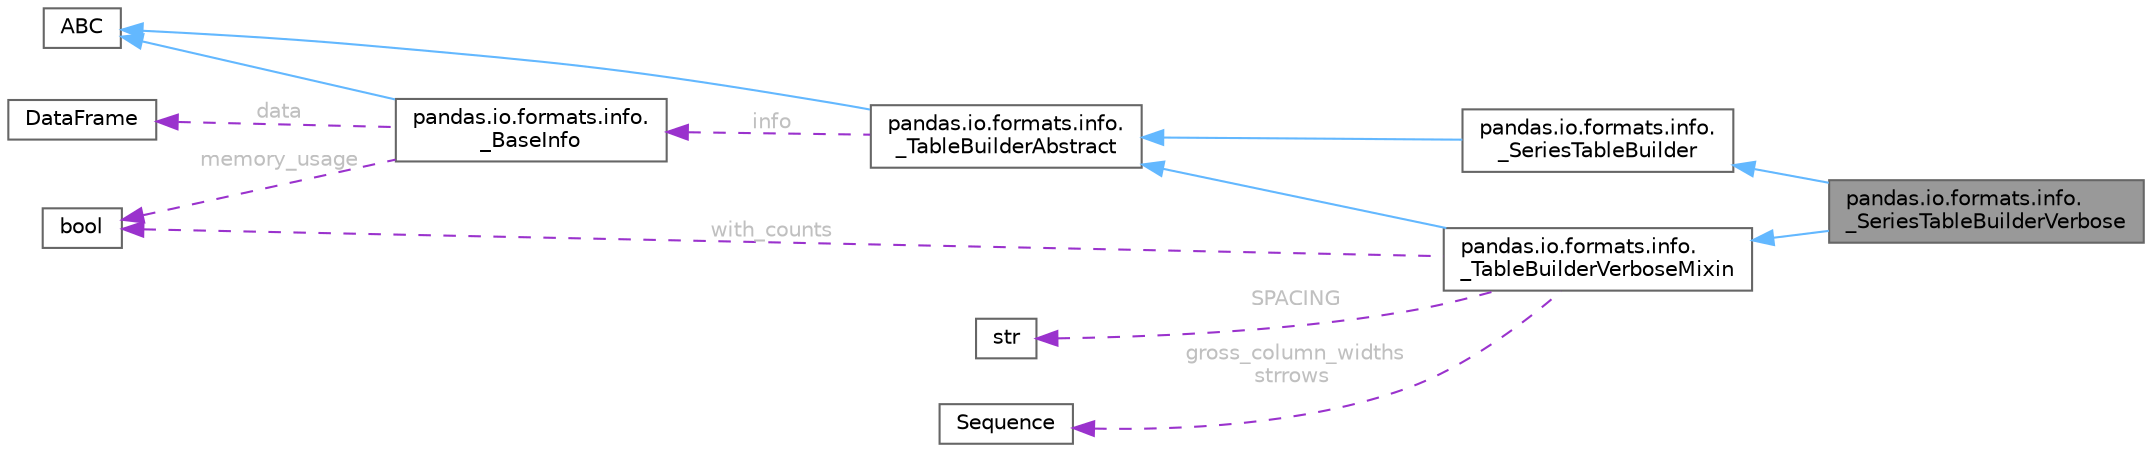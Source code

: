 digraph "pandas.io.formats.info._SeriesTableBuilderVerbose"
{
 // LATEX_PDF_SIZE
  bgcolor="transparent";
  edge [fontname=Helvetica,fontsize=10,labelfontname=Helvetica,labelfontsize=10];
  node [fontname=Helvetica,fontsize=10,shape=box,height=0.2,width=0.4];
  rankdir="LR";
  Node1 [id="Node000001",label="pandas.io.formats.info.\l_SeriesTableBuilderVerbose",height=0.2,width=0.4,color="gray40", fillcolor="grey60", style="filled", fontcolor="black",tooltip=" "];
  Node2 -> Node1 [id="edge13_Node000001_Node000002",dir="back",color="steelblue1",style="solid",tooltip=" "];
  Node2 [id="Node000002",label="pandas.io.formats.info.\l_SeriesTableBuilder",height=0.2,width=0.4,color="gray40", fillcolor="white", style="filled",URL="$classpandas_1_1io_1_1formats_1_1info_1_1__SeriesTableBuilder.html",tooltip=" "];
  Node3 -> Node2 [id="edge14_Node000002_Node000003",dir="back",color="steelblue1",style="solid",tooltip=" "];
  Node3 [id="Node000003",label="pandas.io.formats.info.\l_TableBuilderAbstract",height=0.2,width=0.4,color="gray40", fillcolor="white", style="filled",URL="$classpandas_1_1io_1_1formats_1_1info_1_1__TableBuilderAbstract.html",tooltip=" "];
  Node4 -> Node3 [id="edge15_Node000003_Node000004",dir="back",color="steelblue1",style="solid",tooltip=" "];
  Node4 [id="Node000004",label="ABC",height=0.2,width=0.4,color="gray40", fillcolor="white", style="filled",tooltip=" "];
  Node5 -> Node3 [id="edge16_Node000003_Node000005",dir="back",color="darkorchid3",style="dashed",tooltip=" ",label=" info",fontcolor="grey" ];
  Node5 [id="Node000005",label="pandas.io.formats.info.\l_BaseInfo",height=0.2,width=0.4,color="gray40", fillcolor="white", style="filled",URL="$classpandas_1_1io_1_1formats_1_1info_1_1__BaseInfo.html",tooltip=" "];
  Node4 -> Node5 [id="edge17_Node000005_Node000004",dir="back",color="steelblue1",style="solid",tooltip=" "];
  Node6 -> Node5 [id="edge18_Node000005_Node000006",dir="back",color="darkorchid3",style="dashed",tooltip=" ",label=" data",fontcolor="grey" ];
  Node6 [id="Node000006",label="DataFrame",height=0.2,width=0.4,color="gray40", fillcolor="white", style="filled",tooltip=" "];
  Node7 -> Node5 [id="edge19_Node000005_Node000007",dir="back",color="darkorchid3",style="dashed",tooltip=" ",label=" memory_usage",fontcolor="grey" ];
  Node7 [id="Node000007",label="bool",height=0.2,width=0.4,color="gray40", fillcolor="white", style="filled",tooltip=" "];
  Node8 -> Node1 [id="edge20_Node000001_Node000008",dir="back",color="steelblue1",style="solid",tooltip=" "];
  Node8 [id="Node000008",label="pandas.io.formats.info.\l_TableBuilderVerboseMixin",height=0.2,width=0.4,color="gray40", fillcolor="white", style="filled",URL="$classpandas_1_1io_1_1formats_1_1info_1_1__TableBuilderVerboseMixin.html",tooltip=" "];
  Node3 -> Node8 [id="edge21_Node000008_Node000003",dir="back",color="steelblue1",style="solid",tooltip=" "];
  Node9 -> Node8 [id="edge22_Node000008_Node000009",dir="back",color="darkorchid3",style="dashed",tooltip=" ",label=" SPACING",fontcolor="grey" ];
  Node9 [id="Node000009",label="str",height=0.2,width=0.4,color="gray40", fillcolor="white", style="filled",tooltip=" "];
  Node10 -> Node8 [id="edge23_Node000008_Node000010",dir="back",color="darkorchid3",style="dashed",tooltip=" ",label=" gross_column_widths\nstrrows",fontcolor="grey" ];
  Node10 [id="Node000010",label="Sequence",height=0.2,width=0.4,color="gray40", fillcolor="white", style="filled",tooltip=" "];
  Node7 -> Node8 [id="edge24_Node000008_Node000007",dir="back",color="darkorchid3",style="dashed",tooltip=" ",label=" with_counts",fontcolor="grey" ];
}
